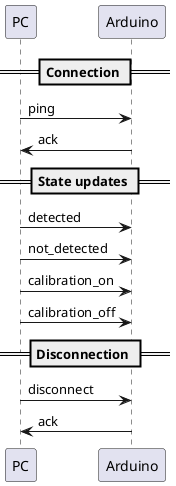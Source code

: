 @startuml PC_ARDUINO

participant "PC" as pc
participant "Arduino" as arduino

== Connection ==
pc -> arduino : ping
arduino -> pc : ack

== State updates ==
pc -> arduino : detected
pc -> arduino : not_detected

pc -> arduino : calibration_on
pc -> arduino : calibration_off

== Disconnection ==
pc -> arduino : disconnect
arduino -> pc : ack

@enduml